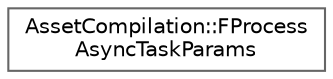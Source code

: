 digraph "Graphical Class Hierarchy"
{
 // INTERACTIVE_SVG=YES
 // LATEX_PDF_SIZE
  bgcolor="transparent";
  edge [fontname=Helvetica,fontsize=10,labelfontname=Helvetica,labelfontsize=10];
  node [fontname=Helvetica,fontsize=10,shape=box,height=0.2,width=0.4];
  rankdir="LR";
  Node0 [id="Node000000",label="AssetCompilation::FProcess\lAsyncTaskParams",height=0.2,width=0.4,color="grey40", fillcolor="white", style="filled",URL="$d8/d4f/structAssetCompilation_1_1FProcessAsyncTaskParams.html",tooltip=" "];
}
